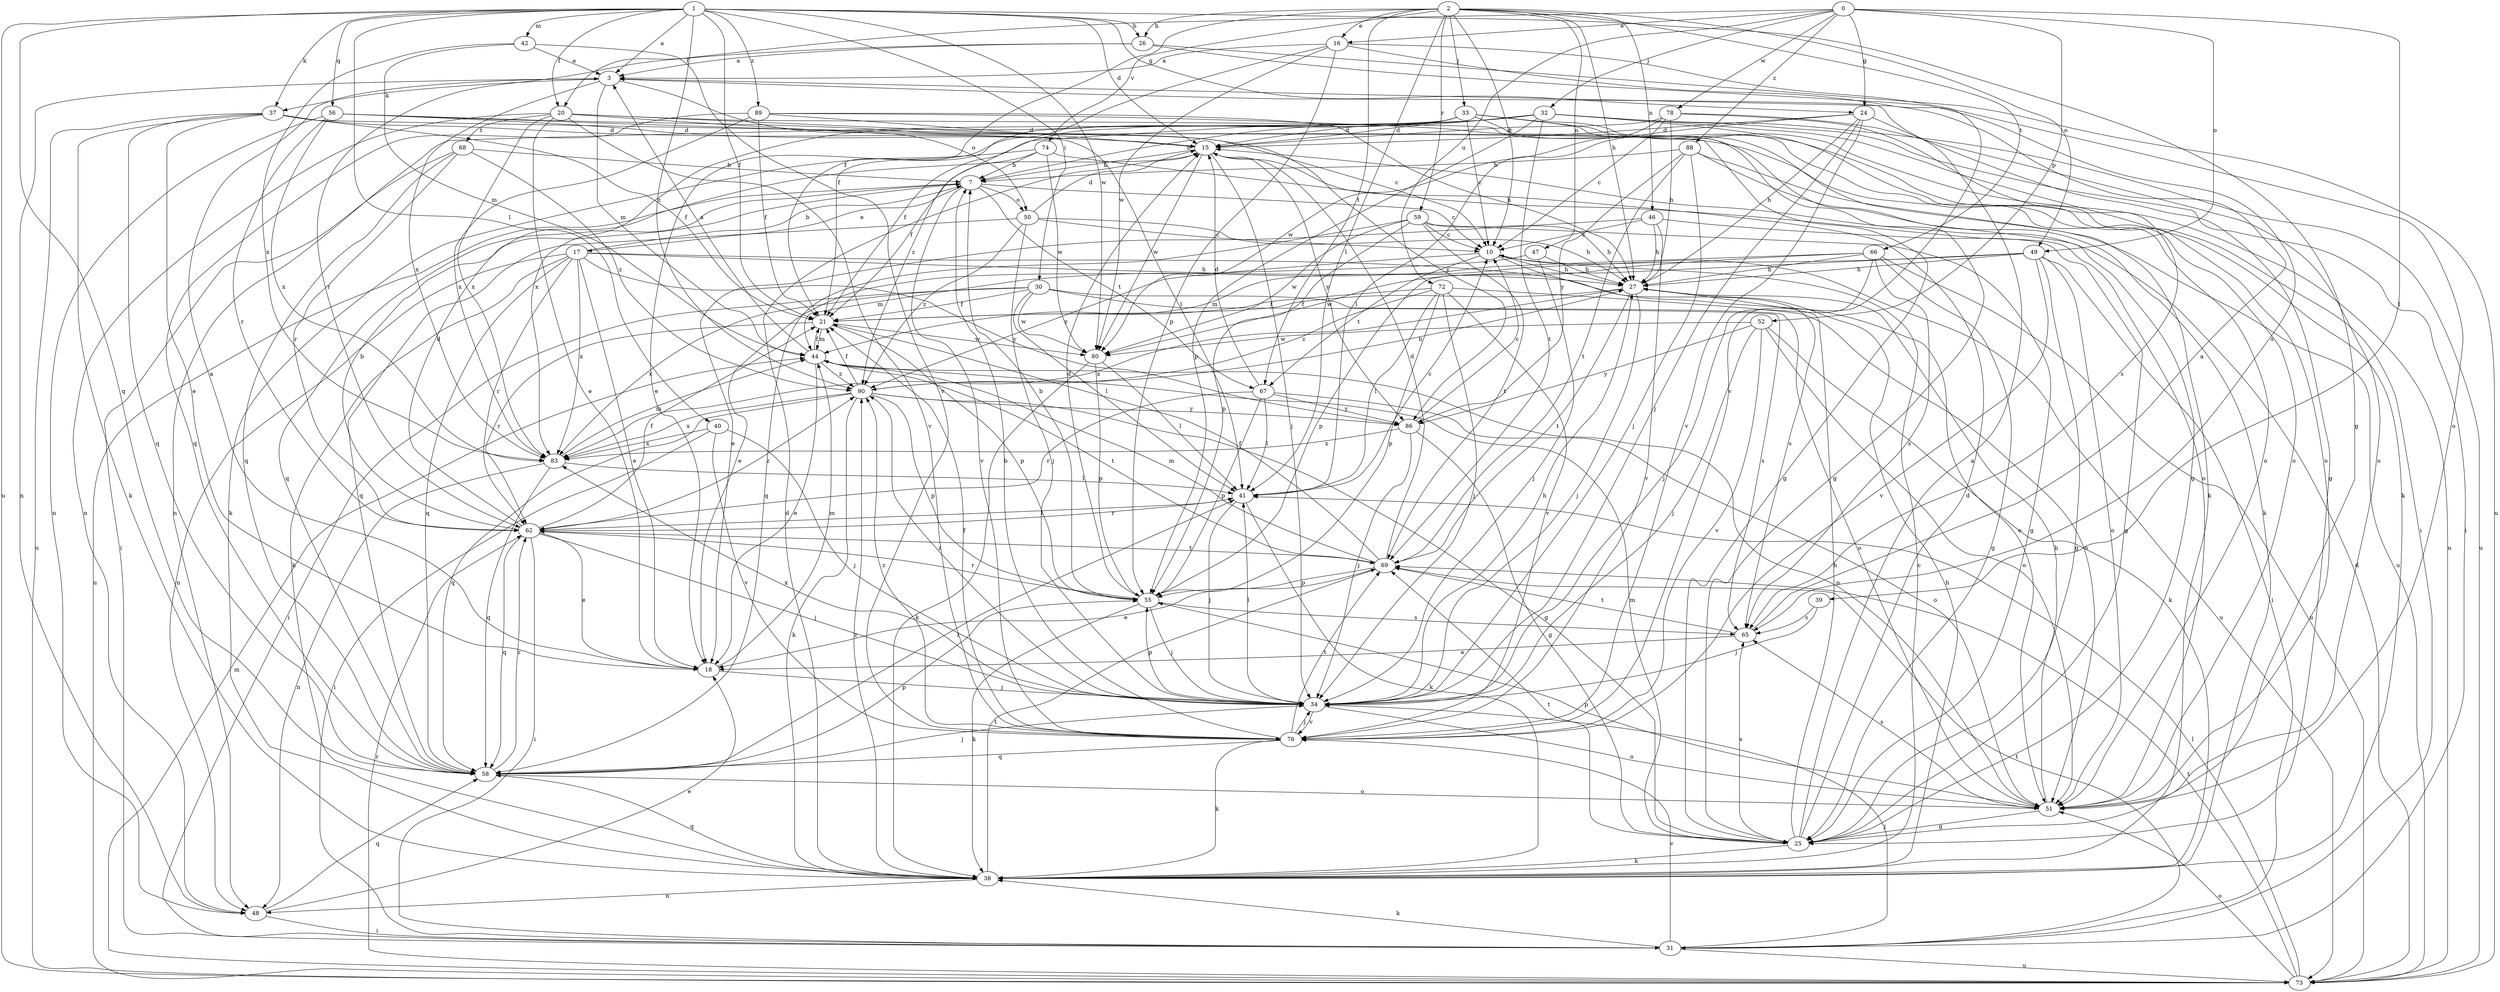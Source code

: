 strict digraph  {
0;
1;
2;
3;
7;
10;
15;
16;
17;
18;
20;
21;
24;
25;
26;
27;
30;
31;
32;
33;
34;
37;
38;
39;
40;
41;
42;
44;
46;
47;
48;
49;
50;
51;
52;
55;
56;
58;
59;
62;
65;
66;
67;
68;
69;
72;
73;
74;
76;
78;
80;
83;
86;
88;
89;
90;
0 -> 16  [label=e];
0 -> 20  [label=f];
0 -> 24  [label=g];
0 -> 32  [label=j];
0 -> 39  [label=l];
0 -> 49  [label=o];
0 -> 52  [label=p];
0 -> 72  [label=u];
0 -> 78  [label=w];
0 -> 88  [label=z];
1 -> 3  [label=a];
1 -> 15  [label=d];
1 -> 20  [label=f];
1 -> 21  [label=f];
1 -> 24  [label=g];
1 -> 25  [label=g];
1 -> 26  [label=h];
1 -> 30  [label=i];
1 -> 37  [label=k];
1 -> 40  [label=l];
1 -> 42  [label=m];
1 -> 56  [label=q];
1 -> 58  [label=q];
1 -> 73  [label=u];
1 -> 80  [label=w];
1 -> 89  [label=z];
1 -> 90  [label=z];
2 -> 10  [label=c];
2 -> 16  [label=e];
2 -> 21  [label=f];
2 -> 26  [label=h];
2 -> 27  [label=h];
2 -> 33  [label=j];
2 -> 41  [label=l];
2 -> 46  [label=n];
2 -> 47  [label=n];
2 -> 49  [label=o];
2 -> 59  [label=r];
2 -> 66  [label=t];
2 -> 67  [label=t];
2 -> 74  [label=v];
3 -> 37  [label=k];
3 -> 44  [label=m];
3 -> 48  [label=n];
3 -> 50  [label=o];
3 -> 83  [label=x];
7 -> 10  [label=c];
7 -> 17  [label=e];
7 -> 50  [label=o];
7 -> 58  [label=q];
7 -> 67  [label=t];
7 -> 73  [label=u];
7 -> 76  [label=v];
10 -> 27  [label=h];
10 -> 65  [label=s];
10 -> 67  [label=t];
10 -> 73  [label=u];
10 -> 90  [label=z];
15 -> 7  [label=b];
15 -> 34  [label=j];
15 -> 80  [label=w];
15 -> 86  [label=y];
16 -> 3  [label=a];
16 -> 21  [label=f];
16 -> 51  [label=o];
16 -> 55  [label=p];
16 -> 76  [label=v];
16 -> 80  [label=w];
17 -> 7  [label=b];
17 -> 18  [label=e];
17 -> 27  [label=h];
17 -> 38  [label=k];
17 -> 48  [label=n];
17 -> 51  [label=o];
17 -> 58  [label=q];
17 -> 62  [label=r];
17 -> 83  [label=x];
17 -> 86  [label=y];
18 -> 3  [label=a];
18 -> 34  [label=j];
18 -> 44  [label=m];
20 -> 18  [label=e];
20 -> 25  [label=g];
20 -> 41  [label=l];
20 -> 48  [label=n];
20 -> 68  [label=t];
20 -> 76  [label=v];
20 -> 83  [label=x];
20 -> 86  [label=y];
21 -> 44  [label=m];
21 -> 55  [label=p];
21 -> 62  [label=r];
21 -> 80  [label=w];
24 -> 15  [label=d];
24 -> 25  [label=g];
24 -> 27  [label=h];
24 -> 34  [label=j];
24 -> 41  [label=l];
24 -> 76  [label=v];
25 -> 3  [label=a];
25 -> 15  [label=d];
25 -> 27  [label=h];
25 -> 38  [label=k];
25 -> 44  [label=m];
25 -> 65  [label=s];
25 -> 69  [label=t];
26 -> 3  [label=a];
26 -> 62  [label=r];
26 -> 65  [label=s];
26 -> 73  [label=u];
27 -> 21  [label=f];
27 -> 34  [label=j];
27 -> 69  [label=t];
27 -> 83  [label=x];
30 -> 21  [label=f];
30 -> 31  [label=i];
30 -> 41  [label=l];
30 -> 51  [label=o];
30 -> 65  [label=s];
30 -> 80  [label=w];
30 -> 83  [label=x];
31 -> 34  [label=j];
31 -> 38  [label=k];
31 -> 69  [label=t];
31 -> 73  [label=u];
31 -> 76  [label=v];
32 -> 7  [label=b];
32 -> 15  [label=d];
32 -> 21  [label=f];
32 -> 31  [label=i];
32 -> 38  [label=k];
32 -> 48  [label=n];
32 -> 51  [label=o];
32 -> 55  [label=p];
32 -> 69  [label=t];
32 -> 73  [label=u];
33 -> 10  [label=c];
33 -> 15  [label=d];
33 -> 18  [label=e];
33 -> 31  [label=i];
33 -> 38  [label=k];
33 -> 51  [label=o];
33 -> 73  [label=u];
33 -> 83  [label=x];
33 -> 90  [label=z];
34 -> 27  [label=h];
34 -> 41  [label=l];
34 -> 51  [label=o];
34 -> 55  [label=p];
34 -> 76  [label=v];
34 -> 83  [label=x];
34 -> 90  [label=z];
37 -> 15  [label=d];
37 -> 18  [label=e];
37 -> 21  [label=f];
37 -> 38  [label=k];
37 -> 51  [label=o];
37 -> 58  [label=q];
37 -> 73  [label=u];
38 -> 10  [label=c];
38 -> 15  [label=d];
38 -> 27  [label=h];
38 -> 48  [label=n];
38 -> 58  [label=q];
38 -> 69  [label=t];
38 -> 90  [label=z];
39 -> 34  [label=j];
39 -> 65  [label=s];
40 -> 31  [label=i];
40 -> 34  [label=j];
40 -> 76  [label=v];
40 -> 83  [label=x];
41 -> 10  [label=c];
41 -> 34  [label=j];
41 -> 38  [label=k];
41 -> 62  [label=r];
42 -> 3  [label=a];
42 -> 44  [label=m];
42 -> 76  [label=v];
42 -> 83  [label=x];
44 -> 3  [label=a];
44 -> 18  [label=e];
44 -> 21  [label=f];
44 -> 51  [label=o];
44 -> 69  [label=t];
44 -> 90  [label=z];
46 -> 10  [label=c];
46 -> 18  [label=e];
46 -> 25  [label=g];
46 -> 27  [label=h];
46 -> 76  [label=v];
47 -> 18  [label=e];
47 -> 27  [label=h];
47 -> 34  [label=j];
48 -> 18  [label=e];
48 -> 31  [label=i];
48 -> 58  [label=q];
49 -> 25  [label=g];
49 -> 27  [label=h];
49 -> 31  [label=i];
49 -> 44  [label=m];
49 -> 51  [label=o];
49 -> 55  [label=p];
49 -> 76  [label=v];
50 -> 10  [label=c];
50 -> 15  [label=d];
50 -> 27  [label=h];
50 -> 34  [label=j];
50 -> 58  [label=q];
50 -> 90  [label=z];
51 -> 25  [label=g];
51 -> 27  [label=h];
51 -> 55  [label=p];
51 -> 65  [label=s];
52 -> 34  [label=j];
52 -> 38  [label=k];
52 -> 51  [label=o];
52 -> 76  [label=v];
52 -> 80  [label=w];
52 -> 86  [label=y];
55 -> 7  [label=b];
55 -> 15  [label=d];
55 -> 34  [label=j];
55 -> 38  [label=k];
55 -> 62  [label=r];
55 -> 65  [label=s];
56 -> 10  [label=c];
56 -> 15  [label=d];
56 -> 25  [label=g];
56 -> 48  [label=n];
56 -> 62  [label=r];
56 -> 83  [label=x];
58 -> 34  [label=j];
58 -> 41  [label=l];
58 -> 51  [label=o];
58 -> 55  [label=p];
58 -> 62  [label=r];
59 -> 10  [label=c];
59 -> 25  [label=g];
59 -> 27  [label=h];
59 -> 55  [label=p];
59 -> 58  [label=q];
59 -> 69  [label=t];
59 -> 80  [label=w];
62 -> 7  [label=b];
62 -> 15  [label=d];
62 -> 18  [label=e];
62 -> 21  [label=f];
62 -> 31  [label=i];
62 -> 34  [label=j];
62 -> 41  [label=l];
62 -> 58  [label=q];
62 -> 69  [label=t];
62 -> 90  [label=z];
65 -> 3  [label=a];
65 -> 18  [label=e];
65 -> 69  [label=t];
66 -> 25  [label=g];
66 -> 27  [label=h];
66 -> 34  [label=j];
66 -> 44  [label=m];
66 -> 65  [label=s];
66 -> 73  [label=u];
66 -> 80  [label=w];
67 -> 15  [label=d];
67 -> 41  [label=l];
67 -> 51  [label=o];
67 -> 55  [label=p];
67 -> 62  [label=r];
67 -> 86  [label=y];
68 -> 7  [label=b];
68 -> 31  [label=i];
68 -> 58  [label=q];
68 -> 62  [label=r];
68 -> 90  [label=z];
69 -> 15  [label=d];
69 -> 18  [label=e];
69 -> 21  [label=f];
69 -> 44  [label=m];
69 -> 55  [label=p];
72 -> 21  [label=f];
72 -> 34  [label=j];
72 -> 41  [label=l];
72 -> 51  [label=o];
72 -> 55  [label=p];
72 -> 76  [label=v];
72 -> 90  [label=z];
73 -> 15  [label=d];
73 -> 41  [label=l];
73 -> 44  [label=m];
73 -> 51  [label=o];
73 -> 62  [label=r];
73 -> 69  [label=t];
74 -> 7  [label=b];
74 -> 21  [label=f];
74 -> 38  [label=k];
74 -> 51  [label=o];
74 -> 80  [label=w];
76 -> 7  [label=b];
76 -> 21  [label=f];
76 -> 34  [label=j];
76 -> 38  [label=k];
76 -> 58  [label=q];
76 -> 69  [label=t];
76 -> 90  [label=z];
78 -> 10  [label=c];
78 -> 15  [label=d];
78 -> 27  [label=h];
78 -> 51  [label=o];
78 -> 65  [label=s];
78 -> 80  [label=w];
80 -> 38  [label=k];
80 -> 41  [label=l];
80 -> 55  [label=p];
83 -> 41  [label=l];
83 -> 44  [label=m];
83 -> 48  [label=n];
83 -> 58  [label=q];
86 -> 10  [label=c];
86 -> 25  [label=g];
86 -> 34  [label=j];
86 -> 83  [label=x];
88 -> 7  [label=b];
88 -> 34  [label=j];
88 -> 38  [label=k];
88 -> 69  [label=t];
88 -> 73  [label=u];
88 -> 86  [label=y];
89 -> 15  [label=d];
89 -> 21  [label=f];
89 -> 25  [label=g];
89 -> 27  [label=h];
89 -> 58  [label=q];
89 -> 83  [label=x];
90 -> 21  [label=f];
90 -> 25  [label=g];
90 -> 27  [label=h];
90 -> 38  [label=k];
90 -> 55  [label=p];
90 -> 58  [label=q];
90 -> 83  [label=x];
90 -> 86  [label=y];
}

